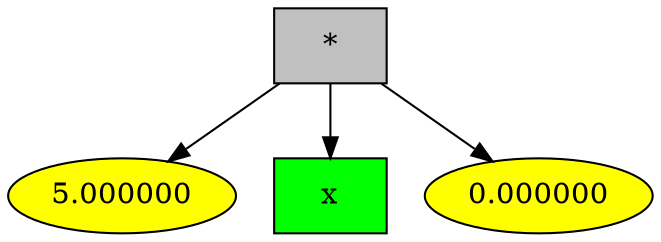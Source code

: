 digraph G {
1 [style = filled, label="*", shape = box, fillcolor="grey"];
1->0;
0 [style = filled, label="5.000000", fillcolor="yellow"];
1->2;
2 [style = filled, label="x", shape = box, fillcolor="green"];
1->3;
3 [style = filled, label="0.000000", fillcolor="yellow"];

}
